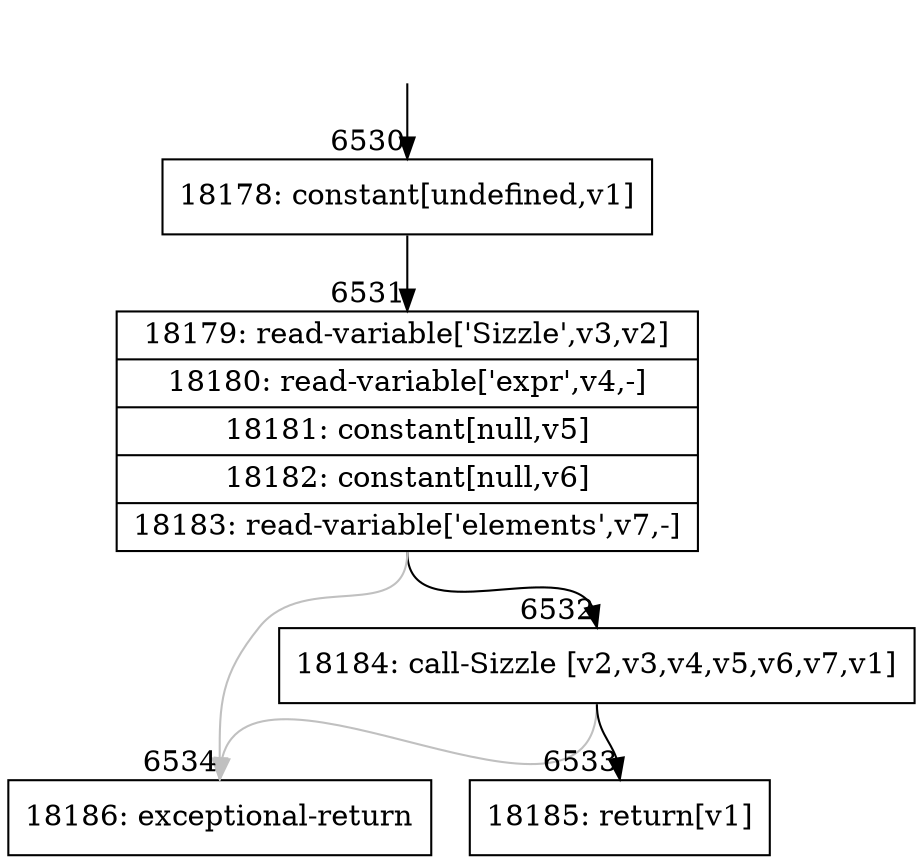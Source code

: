 digraph {
rankdir="TD"
BB_entry508[shape=none,label=""];
BB_entry508 -> BB6530 [tailport=s, headport=n, headlabel="    6530"]
BB6530 [shape=record label="{18178: constant[undefined,v1]}" ] 
BB6530 -> BB6531 [tailport=s, headport=n, headlabel="      6531"]
BB6531 [shape=record label="{18179: read-variable['Sizzle',v3,v2]|18180: read-variable['expr',v4,-]|18181: constant[null,v5]|18182: constant[null,v6]|18183: read-variable['elements',v7,-]}" ] 
BB6531 -> BB6532 [tailport=s, headport=n, headlabel="      6532"]
BB6531 -> BB6534 [tailport=s, headport=n, color=gray, headlabel="      6534"]
BB6532 [shape=record label="{18184: call-Sizzle [v2,v3,v4,v5,v6,v7,v1]}" ] 
BB6532 -> BB6533 [tailport=s, headport=n, headlabel="      6533"]
BB6532 -> BB6534 [tailport=s, headport=n, color=gray]
BB6533 [shape=record label="{18185: return[v1]}" ] 
BB6534 [shape=record label="{18186: exceptional-return}" ] 
//#$~ 5167
}
